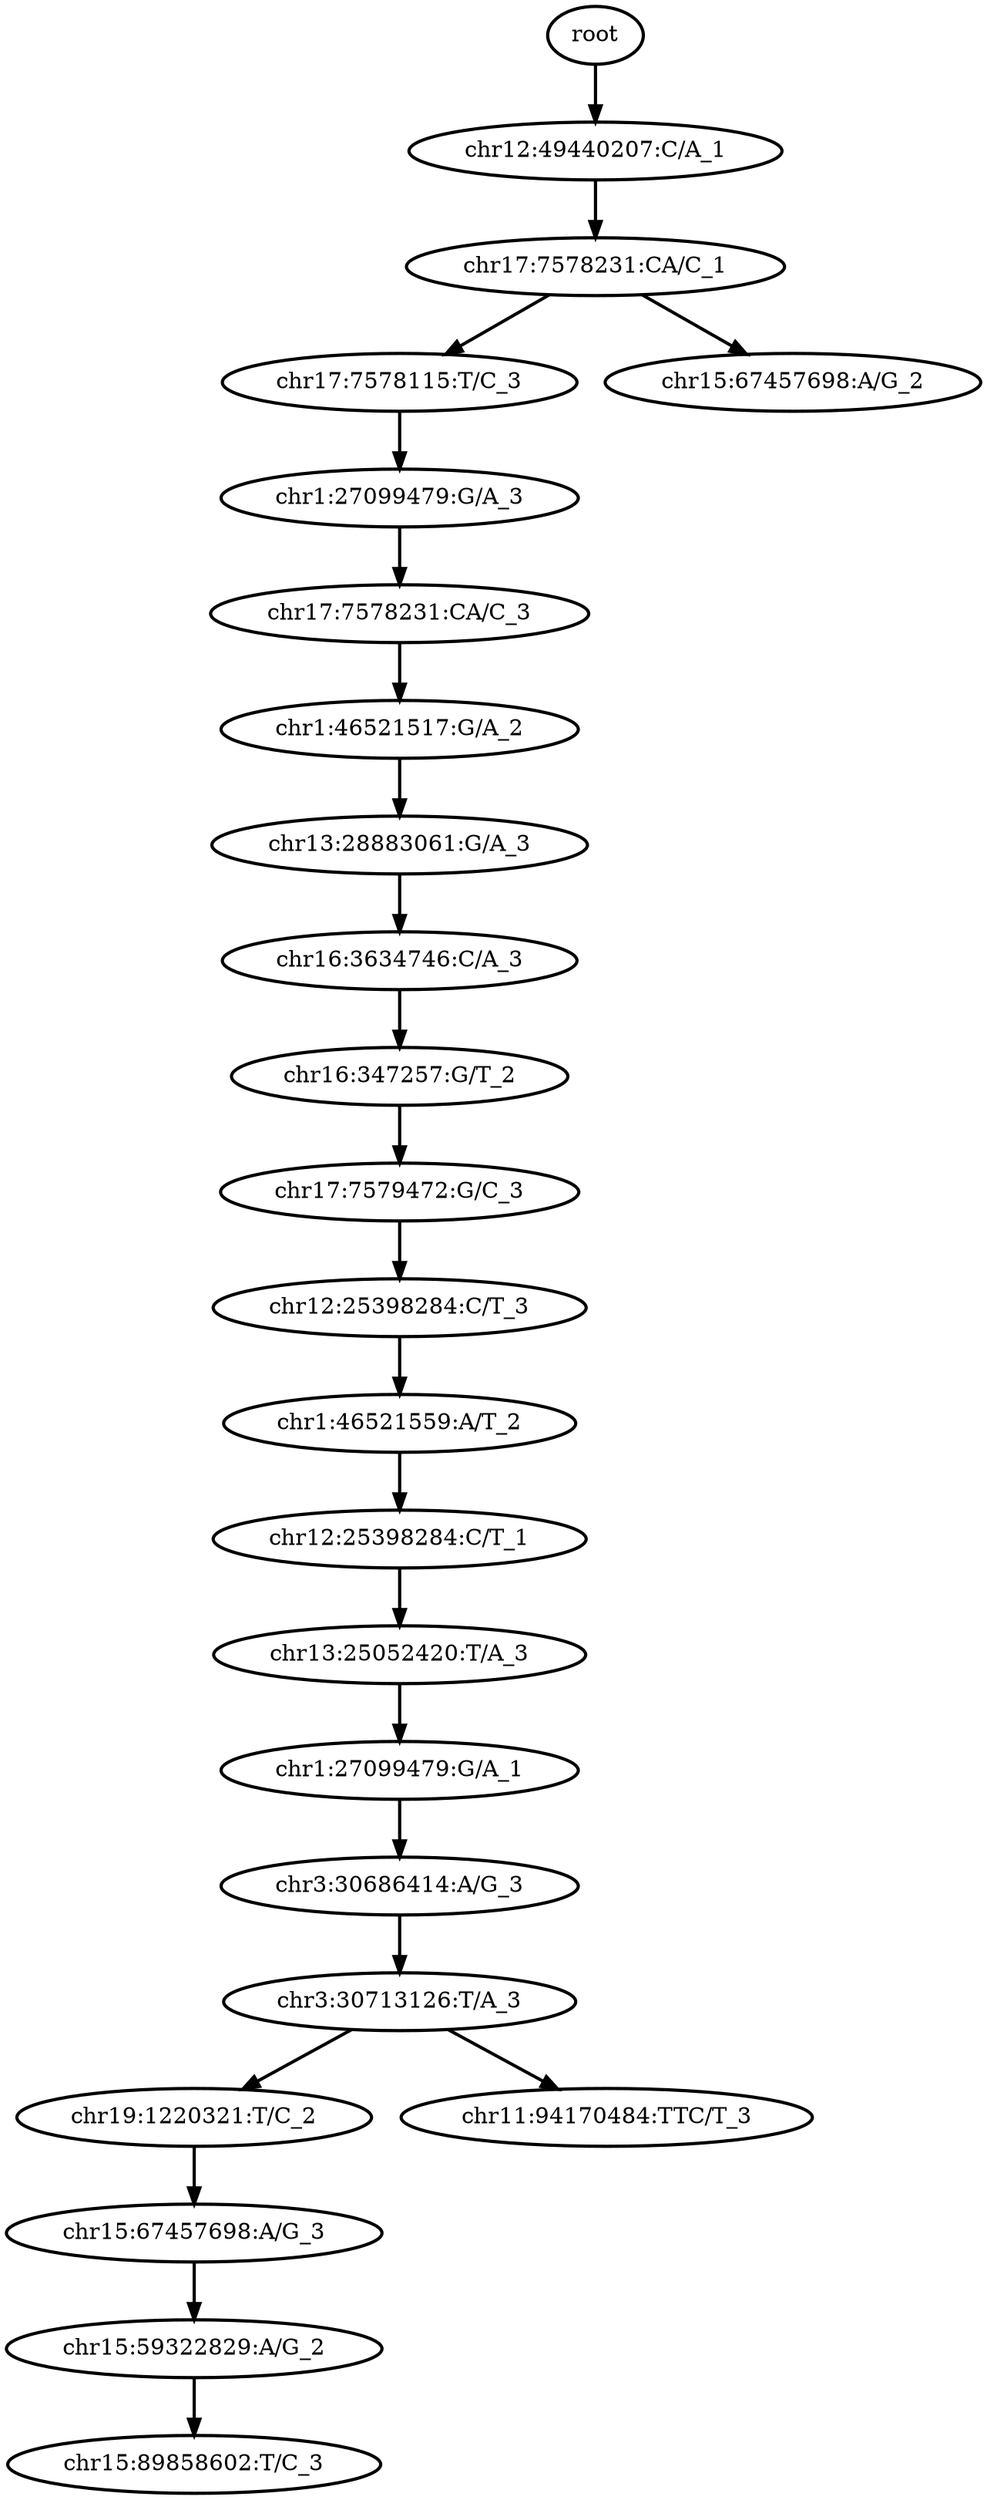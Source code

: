 digraph N {
	overlap="false"
	rankdir="TB"
	0 [label="root", style="bold"];
	1 [label="chr12:49440207:C/A_1", style="bold"];
	2 [label="chr17:7578231:CA/C_1", style="bold"];
	3 [label="chr17:7578115:T/C_3", style="bold"];
	4 [label="chr1:27099479:G/A_3", style="bold"];
	5 [label="chr17:7578231:CA/C_3", style="bold"];
	6 [label="chr1:46521517:G/A_2", style="bold"];
	7 [label="chr13:28883061:G/A_3", style="bold"];
	8 [label="chr16:3634746:C/A_3", style="bold"];
	9 [label="chr16:347257:G/T_2", style="bold"];
	10 [label="chr17:7579472:G/C_3", style="bold"];
	11 [label="chr12:25398284:C/T_3", style="bold"];
	12 [label="chr1:46521559:A/T_2", style="bold"];
	13 [label="chr12:25398284:C/T_1", style="bold"];
	14 [label="chr13:25052420:T/A_3", style="bold"];
	15 [label="chr1:27099479:G/A_1", style="bold"];
	16 [label="chr3:30686414:A/G_3", style="bold"];
	17 [label="chr3:30713126:T/A_3", style="bold"];
	18 [label="chr19:1220321:T/C_2", style="bold"];
	19 [label="chr15:67457698:A/G_3", style="bold"];
	20 [label="chr15:59322829:A/G_2", style="bold"];
	21 [label="chr15:89858602:T/C_3", style="bold"];
	22 [label="chr11:94170484:TTC/T_3", style="bold"];
	23 [label="chr15:67457698:A/G_2", style="bold"];
	0 -> 1 [style="bold"];
	1 -> 2 [style="bold"];
	2 -> 3 [style="bold"];
	2 -> 23 [style="bold"];
	3 -> 4 [style="bold"];
	4 -> 5 [style="bold"];
	5 -> 6 [style="bold"];
	6 -> 7 [style="bold"];
	7 -> 8 [style="bold"];
	8 -> 9 [style="bold"];
	9 -> 10 [style="bold"];
	10 -> 11 [style="bold"];
	11 -> 12 [style="bold"];
	12 -> 13 [style="bold"];
	13 -> 14 [style="bold"];
	14 -> 15 [style="bold"];
	15 -> 16 [style="bold"];
	16 -> 17 [style="bold"];
	17 -> 18 [style="bold"];
	17 -> 22 [style="bold"];
	18 -> 19 [style="bold"];
	19 -> 20 [style="bold"];
	20 -> 21 [style="bold"];
}